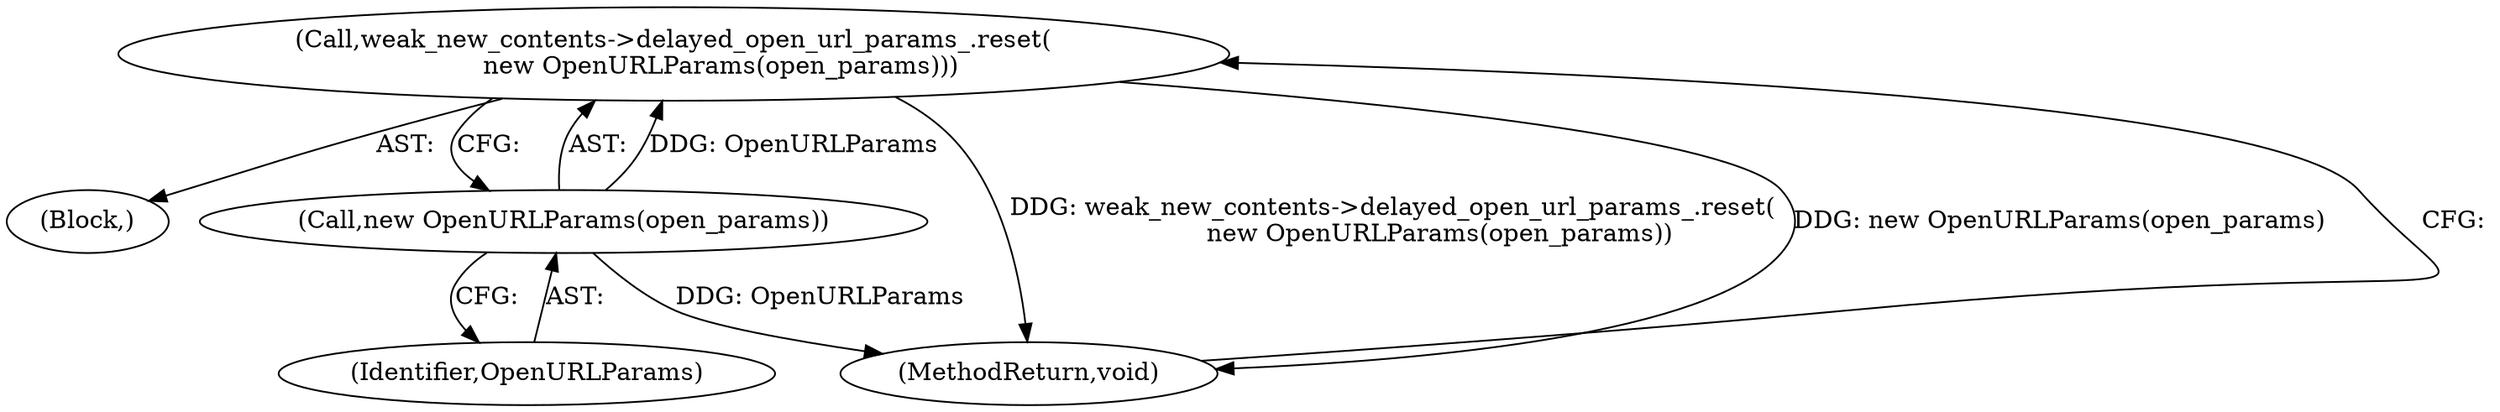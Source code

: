 digraph "0_Chrome_d18c519758c2e6043f0e1f00e2b69a55b3d7997f@API" {
"1000457" [label="(Call,weak_new_contents->delayed_open_url_params_.reset(\n            new OpenURLParams(open_params)))"];
"1000458" [label="(Call,new OpenURLParams(open_params))"];
"1000458" [label="(Call,new OpenURLParams(open_params))"];
"1000457" [label="(Call,weak_new_contents->delayed_open_url_params_.reset(\n            new OpenURLParams(open_params)))"];
"1000459" [label="(Identifier,OpenURLParams)"];
"1000454" [label="(Block,)"];
"1000464" [label="(MethodReturn,void)"];
"1000457" -> "1000454"  [label="AST: "];
"1000457" -> "1000458"  [label="CFG: "];
"1000458" -> "1000457"  [label="AST: "];
"1000464" -> "1000457"  [label="CFG: "];
"1000457" -> "1000464"  [label="DDG: weak_new_contents->delayed_open_url_params_.reset(\n            new OpenURLParams(open_params))"];
"1000457" -> "1000464"  [label="DDG: new OpenURLParams(open_params)"];
"1000458" -> "1000457"  [label="DDG: OpenURLParams"];
"1000458" -> "1000459"  [label="CFG: "];
"1000459" -> "1000458"  [label="AST: "];
"1000458" -> "1000464"  [label="DDG: OpenURLParams"];
}
